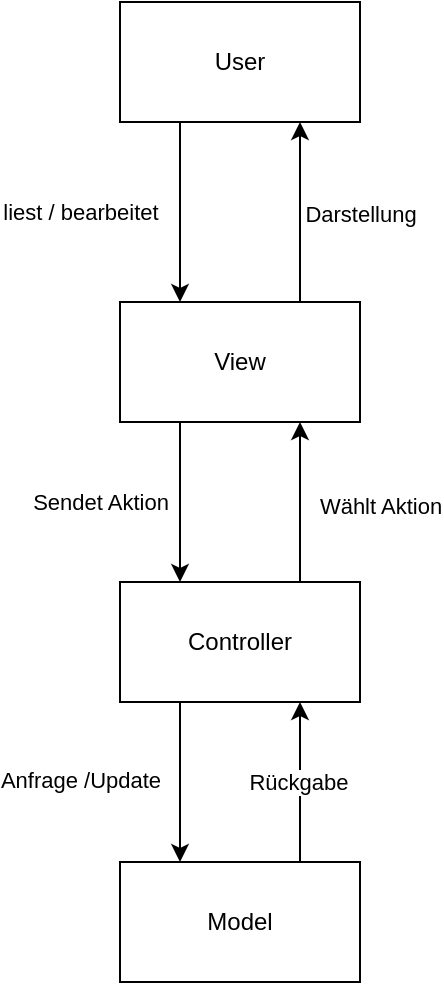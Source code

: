 <mxfile version="24.6.3" type="device">
  <diagram name="Seite-1" id="p8D04-b_l7AVYHQPJmhC">
    <mxGraphModel dx="1434" dy="746" grid="1" gridSize="10" guides="1" tooltips="1" connect="1" arrows="1" fold="1" page="1" pageScale="1" pageWidth="827" pageHeight="1169" math="0" shadow="0">
      <root>
        <mxCell id="0" />
        <mxCell id="1" parent="0" />
        <mxCell id="y5CdLpiEDwNNfCpNdDVb-6" style="edgeStyle=orthogonalEdgeStyle;rounded=0;orthogonalLoop=1;jettySize=auto;html=1;exitX=0.75;exitY=0;exitDx=0;exitDy=0;entryX=0.75;entryY=1;entryDx=0;entryDy=0;" edge="1" parent="1" source="y5CdLpiEDwNNfCpNdDVb-1" target="y5CdLpiEDwNNfCpNdDVb-2">
          <mxGeometry relative="1" as="geometry">
            <Array as="points">
              <mxPoint x="430" y="190" />
              <mxPoint x="430" y="190" />
            </Array>
          </mxGeometry>
        </mxCell>
        <mxCell id="y5CdLpiEDwNNfCpNdDVb-14" value="Darstellung" style="edgeLabel;html=1;align=center;verticalAlign=middle;resizable=0;points=[];" vertex="1" connectable="0" parent="y5CdLpiEDwNNfCpNdDVb-6">
          <mxGeometry x="-0.022" y="-1" relative="1" as="geometry">
            <mxPoint x="29" as="offset" />
          </mxGeometry>
        </mxCell>
        <mxCell id="y5CdLpiEDwNNfCpNdDVb-7" style="edgeStyle=orthogonalEdgeStyle;rounded=0;orthogonalLoop=1;jettySize=auto;html=1;exitX=0.25;exitY=1;exitDx=0;exitDy=0;entryX=0.25;entryY=0;entryDx=0;entryDy=0;" edge="1" parent="1" source="y5CdLpiEDwNNfCpNdDVb-1" target="y5CdLpiEDwNNfCpNdDVb-4">
          <mxGeometry relative="1" as="geometry" />
        </mxCell>
        <mxCell id="y5CdLpiEDwNNfCpNdDVb-17" value="Sendet Aktion" style="edgeLabel;html=1;align=center;verticalAlign=middle;resizable=0;points=[];" vertex="1" connectable="0" parent="y5CdLpiEDwNNfCpNdDVb-7">
          <mxGeometry x="0.175" y="-2" relative="1" as="geometry">
            <mxPoint x="-38" y="-7" as="offset" />
          </mxGeometry>
        </mxCell>
        <mxCell id="y5CdLpiEDwNNfCpNdDVb-1" value="View" style="rounded=0;whiteSpace=wrap;html=1;" vertex="1" parent="1">
          <mxGeometry x="340" y="230" width="120" height="60" as="geometry" />
        </mxCell>
        <mxCell id="y5CdLpiEDwNNfCpNdDVb-5" style="edgeStyle=orthogonalEdgeStyle;rounded=0;orthogonalLoop=1;jettySize=auto;html=1;exitX=0.25;exitY=1;exitDx=0;exitDy=0;entryX=0.25;entryY=0;entryDx=0;entryDy=0;" edge="1" parent="1" source="y5CdLpiEDwNNfCpNdDVb-2" target="y5CdLpiEDwNNfCpNdDVb-1">
          <mxGeometry relative="1" as="geometry" />
        </mxCell>
        <mxCell id="y5CdLpiEDwNNfCpNdDVb-13" value="liest / bearbeitet" style="edgeLabel;html=1;align=center;verticalAlign=middle;resizable=0;points=[];" vertex="1" connectable="0" parent="y5CdLpiEDwNNfCpNdDVb-5">
          <mxGeometry y="2" relative="1" as="geometry">
            <mxPoint x="-52" as="offset" />
          </mxGeometry>
        </mxCell>
        <mxCell id="y5CdLpiEDwNNfCpNdDVb-2" value="User" style="rounded=0;whiteSpace=wrap;html=1;" vertex="1" parent="1">
          <mxGeometry x="340" y="80" width="120" height="60" as="geometry" />
        </mxCell>
        <mxCell id="y5CdLpiEDwNNfCpNdDVb-9" style="edgeStyle=orthogonalEdgeStyle;rounded=0;orthogonalLoop=1;jettySize=auto;html=1;exitX=0.75;exitY=0;exitDx=0;exitDy=0;entryX=0.75;entryY=1;entryDx=0;entryDy=0;" edge="1" parent="1" source="y5CdLpiEDwNNfCpNdDVb-4" target="y5CdLpiEDwNNfCpNdDVb-1">
          <mxGeometry relative="1" as="geometry" />
        </mxCell>
        <mxCell id="y5CdLpiEDwNNfCpNdDVb-18" value="Wählt Aktion" style="edgeLabel;html=1;align=center;verticalAlign=middle;resizable=0;points=[];" vertex="1" connectable="0" parent="y5CdLpiEDwNNfCpNdDVb-9">
          <mxGeometry x="-0.05" y="1" relative="1" as="geometry">
            <mxPoint x="41" as="offset" />
          </mxGeometry>
        </mxCell>
        <mxCell id="y5CdLpiEDwNNfCpNdDVb-11" style="edgeStyle=orthogonalEdgeStyle;rounded=0;orthogonalLoop=1;jettySize=auto;html=1;exitX=0.25;exitY=1;exitDx=0;exitDy=0;entryX=0.25;entryY=0;entryDx=0;entryDy=0;" edge="1" parent="1" source="y5CdLpiEDwNNfCpNdDVb-4" target="y5CdLpiEDwNNfCpNdDVb-10">
          <mxGeometry relative="1" as="geometry" />
        </mxCell>
        <mxCell id="y5CdLpiEDwNNfCpNdDVb-19" value="Anfrage /Update" style="edgeLabel;html=1;align=center;verticalAlign=middle;resizable=0;points=[];" vertex="1" connectable="0" parent="y5CdLpiEDwNNfCpNdDVb-11">
          <mxGeometry x="-0.025" relative="1" as="geometry">
            <mxPoint x="-50" as="offset" />
          </mxGeometry>
        </mxCell>
        <mxCell id="y5CdLpiEDwNNfCpNdDVb-4" value="Controller" style="rounded=0;whiteSpace=wrap;html=1;" vertex="1" parent="1">
          <mxGeometry x="340" y="370" width="120" height="60" as="geometry" />
        </mxCell>
        <mxCell id="y5CdLpiEDwNNfCpNdDVb-12" style="edgeStyle=orthogonalEdgeStyle;rounded=0;orthogonalLoop=1;jettySize=auto;html=1;exitX=0.75;exitY=0;exitDx=0;exitDy=0;entryX=0.75;entryY=1;entryDx=0;entryDy=0;" edge="1" parent="1" source="y5CdLpiEDwNNfCpNdDVb-10" target="y5CdLpiEDwNNfCpNdDVb-4">
          <mxGeometry relative="1" as="geometry" />
        </mxCell>
        <mxCell id="y5CdLpiEDwNNfCpNdDVb-21" value="Rückgabe" style="edgeLabel;html=1;align=center;verticalAlign=middle;resizable=0;points=[];" vertex="1" connectable="0" parent="y5CdLpiEDwNNfCpNdDVb-12">
          <mxGeometry y="1" relative="1" as="geometry">
            <mxPoint as="offset" />
          </mxGeometry>
        </mxCell>
        <mxCell id="y5CdLpiEDwNNfCpNdDVb-10" value="Model" style="rounded=0;whiteSpace=wrap;html=1;" vertex="1" parent="1">
          <mxGeometry x="340" y="510" width="120" height="60" as="geometry" />
        </mxCell>
      </root>
    </mxGraphModel>
  </diagram>
</mxfile>
